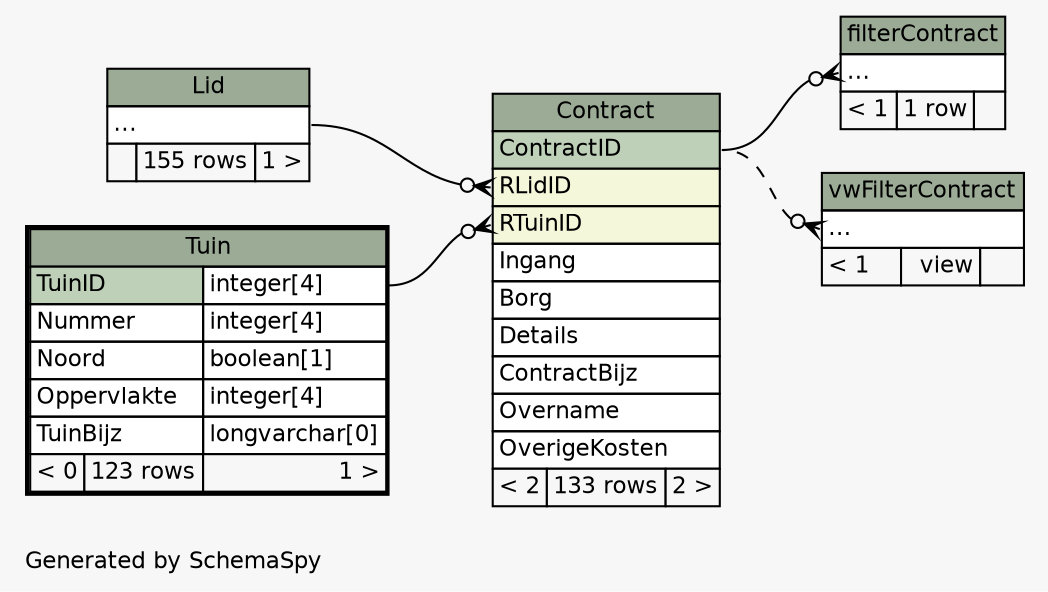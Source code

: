 // dot 2.40.1 on Linux 4.19.0-6-amd64
// SchemaSpy rev 590
digraph "impliedTwoDegreesRelationshipsDiagram" {
  graph [
    rankdir="RL"
    bgcolor="#f7f7f7"
    label="\nGenerated by SchemaSpy"
    labeljust="l"
    nodesep="0.18"
    ranksep="0.46"
    fontname="Helvetica"
    fontsize="11"
  ];
  node [
    fontname="Helvetica"
    fontsize="11"
    shape="plaintext"
  ];
  edge [
    arrowsize="0.8"
  ];
  "Contract":"RLidID":w -> "Lid":"elipses":e [arrowhead=none dir=back arrowtail=crowodot];
  "Contract":"RTuinID":w -> "Tuin":"TuinID.type":e [arrowhead=none dir=back arrowtail=crowodot];
  "filterContract":"elipses":w -> "Contract":"ContractID":e [arrowhead=none dir=back arrowtail=crowodot];
  "vwFilterContract":"elipses":w -> "Contract":"ContractID":e [arrowhead=none dir=back arrowtail=crowodot style=dashed];
  "Contract" [
    label=<
    <TABLE BORDER="0" CELLBORDER="1" CELLSPACING="0" BGCOLOR="#ffffff">
      <TR><TD COLSPAN="3" BGCOLOR="#9bab96" ALIGN="CENTER">Contract</TD></TR>
      <TR><TD PORT="ContractID" COLSPAN="3" BGCOLOR="#bed1b8" ALIGN="LEFT">ContractID</TD></TR>
      <TR><TD PORT="RLidID" COLSPAN="3" BGCOLOR="#f4f7da" ALIGN="LEFT">RLidID</TD></TR>
      <TR><TD PORT="RTuinID" COLSPAN="3" BGCOLOR="#f4f7da" ALIGN="LEFT">RTuinID</TD></TR>
      <TR><TD PORT="Ingang" COLSPAN="3" ALIGN="LEFT">Ingang</TD></TR>
      <TR><TD PORT="Borg" COLSPAN="3" ALIGN="LEFT">Borg</TD></TR>
      <TR><TD PORT="Details" COLSPAN="3" ALIGN="LEFT">Details</TD></TR>
      <TR><TD PORT="ContractBijz" COLSPAN="3" ALIGN="LEFT">ContractBijz</TD></TR>
      <TR><TD PORT="Overname" COLSPAN="3" ALIGN="LEFT">Overname</TD></TR>
      <TR><TD PORT="OverigeKosten" COLSPAN="3" ALIGN="LEFT">OverigeKosten</TD></TR>
      <TR><TD ALIGN="LEFT" BGCOLOR="#f7f7f7">&lt; 2</TD><TD ALIGN="RIGHT" BGCOLOR="#f7f7f7">133 rows</TD><TD ALIGN="RIGHT" BGCOLOR="#f7f7f7">2 &gt;</TD></TR>
    </TABLE>>
    URL="Contract.html"
    tooltip="Contract"
  ];
  "filterContract" [
    label=<
    <TABLE BORDER="0" CELLBORDER="1" CELLSPACING="0" BGCOLOR="#ffffff">
      <TR><TD COLSPAN="3" BGCOLOR="#9bab96" ALIGN="CENTER">filterContract</TD></TR>
      <TR><TD PORT="elipses" COLSPAN="3" ALIGN="LEFT">...</TD></TR>
      <TR><TD ALIGN="LEFT" BGCOLOR="#f7f7f7">&lt; 1</TD><TD ALIGN="RIGHT" BGCOLOR="#f7f7f7">1 row</TD><TD ALIGN="RIGHT" BGCOLOR="#f7f7f7">  </TD></TR>
    </TABLE>>
    URL="filterContract.html"
    tooltip="filterContract"
  ];
  "Lid" [
    label=<
    <TABLE BORDER="0" CELLBORDER="1" CELLSPACING="0" BGCOLOR="#ffffff">
      <TR><TD COLSPAN="3" BGCOLOR="#9bab96" ALIGN="CENTER">Lid</TD></TR>
      <TR><TD PORT="elipses" COLSPAN="3" ALIGN="LEFT">...</TD></TR>
      <TR><TD ALIGN="LEFT" BGCOLOR="#f7f7f7">  </TD><TD ALIGN="RIGHT" BGCOLOR="#f7f7f7">155 rows</TD><TD ALIGN="RIGHT" BGCOLOR="#f7f7f7">1 &gt;</TD></TR>
    </TABLE>>
    URL="Lid.html"
    tooltip="Lid"
  ];
  "Tuin" [
    label=<
    <TABLE BORDER="2" CELLBORDER="1" CELLSPACING="0" BGCOLOR="#ffffff">
      <TR><TD COLSPAN="3" BGCOLOR="#9bab96" ALIGN="CENTER">Tuin</TD></TR>
      <TR><TD PORT="TuinID" COLSPAN="2" BGCOLOR="#bed1b8" ALIGN="LEFT">TuinID</TD><TD PORT="TuinID.type" ALIGN="LEFT">integer[4]</TD></TR>
      <TR><TD PORT="Nummer" COLSPAN="2" ALIGN="LEFT">Nummer</TD><TD PORT="Nummer.type" ALIGN="LEFT">integer[4]</TD></TR>
      <TR><TD PORT="Noord" COLSPAN="2" ALIGN="LEFT">Noord</TD><TD PORT="Noord.type" ALIGN="LEFT">boolean[1]</TD></TR>
      <TR><TD PORT="Oppervlakte" COLSPAN="2" ALIGN="LEFT">Oppervlakte</TD><TD PORT="Oppervlakte.type" ALIGN="LEFT">integer[4]</TD></TR>
      <TR><TD PORT="TuinBijz" COLSPAN="2" ALIGN="LEFT">TuinBijz</TD><TD PORT="TuinBijz.type" ALIGN="LEFT">longvarchar[0]</TD></TR>
      <TR><TD ALIGN="LEFT" BGCOLOR="#f7f7f7">&lt; 0</TD><TD ALIGN="RIGHT" BGCOLOR="#f7f7f7">123 rows</TD><TD ALIGN="RIGHT" BGCOLOR="#f7f7f7">1 &gt;</TD></TR>
    </TABLE>>
    URL="Tuin.html"
    tooltip="Tuin"
  ];
  "vwFilterContract" [
    label=<
    <TABLE BORDER="0" CELLBORDER="1" CELLSPACING="0" BGCOLOR="#ffffff">
      <TR><TD COLSPAN="3" BGCOLOR="#9bab96" ALIGN="CENTER">vwFilterContract</TD></TR>
      <TR><TD PORT="elipses" COLSPAN="3" ALIGN="LEFT">...</TD></TR>
      <TR><TD ALIGN="LEFT" BGCOLOR="#f7f7f7">&lt; 1</TD><TD ALIGN="RIGHT" BGCOLOR="#f7f7f7">view</TD><TD ALIGN="RIGHT" BGCOLOR="#f7f7f7">  </TD></TR>
    </TABLE>>
    URL="vwFilterContract.html"
    tooltip="vwFilterContract"
  ];
}
